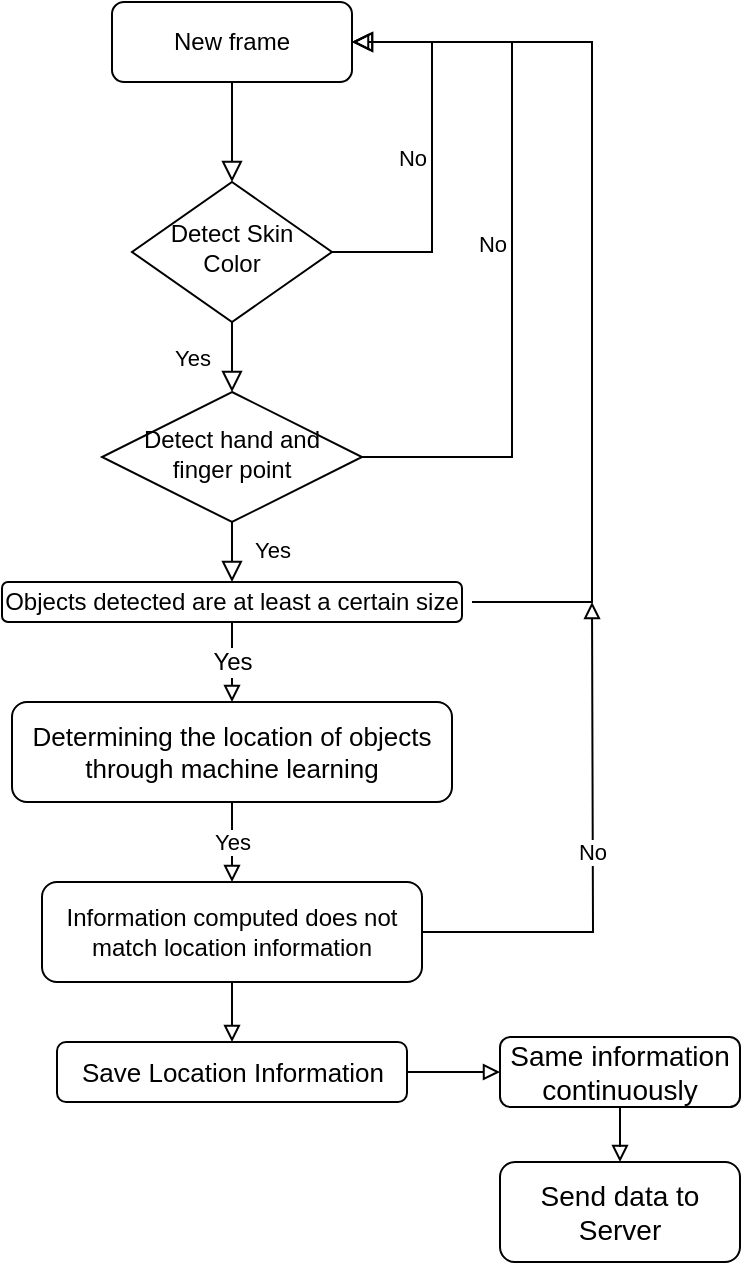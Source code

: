 <mxfile version="14.9.0" type="device"><diagram id="C5RBs43oDa-KdzZeNtuy" name="Page-1"><mxGraphModel dx="782" dy="468" grid="1" gridSize="10" guides="1" tooltips="1" connect="1" arrows="1" fold="1" page="1" pageScale="1" pageWidth="827" pageHeight="1169" math="0" shadow="0"><root><mxCell id="WIyWlLk6GJQsqaUBKTNV-0"/><mxCell id="WIyWlLk6GJQsqaUBKTNV-1" parent="WIyWlLk6GJQsqaUBKTNV-0"/><mxCell id="WIyWlLk6GJQsqaUBKTNV-2" value="" style="rounded=0;html=1;jettySize=auto;orthogonalLoop=1;fontSize=11;endArrow=block;endFill=0;endSize=8;strokeWidth=1;shadow=0;labelBackgroundColor=none;edgeStyle=orthogonalEdgeStyle;" parent="WIyWlLk6GJQsqaUBKTNV-1" source="WIyWlLk6GJQsqaUBKTNV-3" target="WIyWlLk6GJQsqaUBKTNV-6" edge="1"><mxGeometry relative="1" as="geometry"/></mxCell><mxCell id="WIyWlLk6GJQsqaUBKTNV-3" value="New frame" style="rounded=1;whiteSpace=wrap;html=1;fontSize=12;glass=0;strokeWidth=1;shadow=0;" parent="WIyWlLk6GJQsqaUBKTNV-1" vertex="1"><mxGeometry x="160" y="80" width="120" height="40" as="geometry"/></mxCell><mxCell id="WIyWlLk6GJQsqaUBKTNV-4" value="Yes" style="rounded=0;html=1;jettySize=auto;orthogonalLoop=1;fontSize=11;endArrow=block;endFill=0;endSize=8;strokeWidth=1;shadow=0;labelBackgroundColor=none;edgeStyle=orthogonalEdgeStyle;" parent="WIyWlLk6GJQsqaUBKTNV-1" source="WIyWlLk6GJQsqaUBKTNV-6" target="WIyWlLk6GJQsqaUBKTNV-10" edge="1"><mxGeometry y="20" relative="1" as="geometry"><mxPoint as="offset"/></mxGeometry></mxCell><mxCell id="WIyWlLk6GJQsqaUBKTNV-5" value="No" style="edgeStyle=orthogonalEdgeStyle;rounded=0;html=1;jettySize=auto;orthogonalLoop=1;fontSize=11;endArrow=block;endFill=0;endSize=8;strokeWidth=1;shadow=0;labelBackgroundColor=none;entryX=1;entryY=0.5;entryDx=0;entryDy=0;exitX=1;exitY=0.5;exitDx=0;exitDy=0;" parent="WIyWlLk6GJQsqaUBKTNV-1" source="WIyWlLk6GJQsqaUBKTNV-6" target="WIyWlLk6GJQsqaUBKTNV-3" edge="1"><mxGeometry y="10" relative="1" as="geometry"><mxPoint as="offset"/><Array as="points"><mxPoint x="320" y="205"/><mxPoint x="320" y="100"/></Array></mxGeometry></mxCell><mxCell id="WIyWlLk6GJQsqaUBKTNV-6" value="Detect Skin Color" style="rhombus;whiteSpace=wrap;html=1;shadow=0;fontFamily=Helvetica;fontSize=12;align=center;strokeWidth=1;spacing=6;spacingTop=-4;" parent="WIyWlLk6GJQsqaUBKTNV-1" vertex="1"><mxGeometry x="170" y="170" width="100" height="70" as="geometry"/></mxCell><mxCell id="WIyWlLk6GJQsqaUBKTNV-8" value="Yes" style="rounded=0;html=1;jettySize=auto;orthogonalLoop=1;fontSize=11;endArrow=block;endFill=0;endSize=8;strokeWidth=1;shadow=0;labelBackgroundColor=none;edgeStyle=orthogonalEdgeStyle;entryX=0.5;entryY=0;entryDx=0;entryDy=0;" parent="WIyWlLk6GJQsqaUBKTNV-1" source="WIyWlLk6GJQsqaUBKTNV-10" target="F9HoBt1ggz1lPqlw747F-7" edge="1"><mxGeometry x="0.333" y="20" relative="1" as="geometry"><mxPoint as="offset"/></mxGeometry></mxCell><mxCell id="WIyWlLk6GJQsqaUBKTNV-9" value="No" style="edgeStyle=orthogonalEdgeStyle;rounded=0;html=1;jettySize=auto;orthogonalLoop=1;fontSize=11;endArrow=block;endFill=0;endSize=8;strokeWidth=1;shadow=0;labelBackgroundColor=none;exitX=1;exitY=0.5;exitDx=0;exitDy=0;" parent="WIyWlLk6GJQsqaUBKTNV-1" source="WIyWlLk6GJQsqaUBKTNV-10" edge="1"><mxGeometry y="10" relative="1" as="geometry"><mxPoint as="offset"/><mxPoint x="280" y="100" as="targetPoint"/><Array as="points"><mxPoint x="360" y="308"/><mxPoint x="360" y="100"/></Array></mxGeometry></mxCell><mxCell id="WIyWlLk6GJQsqaUBKTNV-10" value="Detect hand and finger point" style="rhombus;whiteSpace=wrap;html=1;shadow=0;fontFamily=Helvetica;fontSize=12;align=center;strokeWidth=1;spacing=6;spacingTop=-4;" parent="WIyWlLk6GJQsqaUBKTNV-1" vertex="1"><mxGeometry x="155" y="275" width="130" height="65" as="geometry"/></mxCell><mxCell id="F9HoBt1ggz1lPqlw747F-3" value="Yes" style="edgeStyle=orthogonalEdgeStyle;rounded=0;orthogonalLoop=1;jettySize=auto;html=1;entryX=0.5;entryY=0;entryDx=0;entryDy=0;endArrow=block;endFill=0;verticalAlign=middle;horizontal=1;" edge="1" parent="WIyWlLk6GJQsqaUBKTNV-1" source="WIyWlLk6GJQsqaUBKTNV-11" target="F9HoBt1ggz1lPqlw747F-2"><mxGeometry relative="1" as="geometry"/></mxCell><mxCell id="WIyWlLk6GJQsqaUBKTNV-11" value="&lt;span style=&quot;font-family: &amp;#34;helvetica&amp;#34; , &amp;#34;apple sd gothic neo&amp;#34; , sans-serif ; font-size: 13px ; background-color: rgb(255 , 255 , 255)&quot;&gt;Determining the location of objects through machine learning&lt;/span&gt;" style="rounded=1;whiteSpace=wrap;html=1;fontSize=12;glass=0;strokeWidth=1;shadow=0;" parent="WIyWlLk6GJQsqaUBKTNV-1" vertex="1"><mxGeometry x="110" y="430" width="220" height="50" as="geometry"/></mxCell><mxCell id="F9HoBt1ggz1lPqlw747F-4" value="No" style="edgeStyle=orthogonalEdgeStyle;rounded=0;orthogonalLoop=1;jettySize=auto;html=1;exitX=1;exitY=0.5;exitDx=0;exitDy=0;endArrow=block;endFill=0;verticalAlign=middle;" edge="1" parent="WIyWlLk6GJQsqaUBKTNV-1" source="F9HoBt1ggz1lPqlw747F-2"><mxGeometry relative="1" as="geometry"><mxPoint x="400" y="380" as="targetPoint"/></mxGeometry></mxCell><mxCell id="F9HoBt1ggz1lPqlw747F-11" style="edgeStyle=orthogonalEdgeStyle;rounded=0;orthogonalLoop=1;jettySize=auto;html=1;fontSize=12;endArrow=block;endFill=0;verticalAlign=middle;" edge="1" parent="WIyWlLk6GJQsqaUBKTNV-1" source="F9HoBt1ggz1lPqlw747F-2" target="F9HoBt1ggz1lPqlw747F-10"><mxGeometry relative="1" as="geometry"/></mxCell><mxCell id="F9HoBt1ggz1lPqlw747F-2" value="&lt;span style=&quot;font-family: &amp;#34;helvetica&amp;#34; , &amp;#34;apple sd gothic neo&amp;#34; , sans-serif ; background-color: rgb(255 , 255 , 255)&quot;&gt;Information computed does not match location information&lt;/span&gt;" style="rounded=1;whiteSpace=wrap;html=1;" vertex="1" parent="WIyWlLk6GJQsqaUBKTNV-1"><mxGeometry x="125" y="520" width="190" height="50" as="geometry"/></mxCell><mxCell id="F9HoBt1ggz1lPqlw747F-8" value="Yes" style="edgeStyle=orthogonalEdgeStyle;rounded=0;orthogonalLoop=1;jettySize=auto;html=1;fontSize=12;endArrow=block;endFill=0;verticalAlign=middle;" edge="1" parent="WIyWlLk6GJQsqaUBKTNV-1" source="F9HoBt1ggz1lPqlw747F-7" target="WIyWlLk6GJQsqaUBKTNV-11"><mxGeometry relative="1" as="geometry"/></mxCell><mxCell id="F9HoBt1ggz1lPqlw747F-9" style="edgeStyle=orthogonalEdgeStyle;rounded=0;orthogonalLoop=1;jettySize=auto;html=1;fontSize=12;endArrow=block;endFill=0;verticalAlign=middle;" edge="1" parent="WIyWlLk6GJQsqaUBKTNV-1"><mxGeometry relative="1" as="geometry"><mxPoint x="280" y="100" as="targetPoint"/><mxPoint x="340" y="380" as="sourcePoint"/><Array as="points"><mxPoint x="400" y="380"/><mxPoint x="400" y="100"/></Array></mxGeometry></mxCell><mxCell id="F9HoBt1ggz1lPqlw747F-7" value="&#10;&#10;&lt;span style=&quot;color: rgb(0, 0, 0); font-family: helvetica, &amp;quot;apple sd gothic neo&amp;quot;, sans-serif; font-size: 12px; font-style: normal; font-weight: 400; letter-spacing: normal; text-indent: 0px; text-transform: none; word-spacing: 0px; background-color: rgb(255, 255, 255); display: inline; float: none;&quot;&gt;Objects detected are at least a certain size&lt;/span&gt;&#10;&#10;" style="rounded=1;whiteSpace=wrap;html=1;fontSize=12;" vertex="1" parent="WIyWlLk6GJQsqaUBKTNV-1"><mxGeometry x="105" y="370" width="230" height="20" as="geometry"/></mxCell><mxCell id="F9HoBt1ggz1lPqlw747F-13" value="" style="edgeStyle=orthogonalEdgeStyle;rounded=0;orthogonalLoop=1;jettySize=auto;html=1;fontSize=12;endArrow=block;endFill=0;verticalAlign=middle;" edge="1" parent="WIyWlLk6GJQsqaUBKTNV-1" source="F9HoBt1ggz1lPqlw747F-10" target="F9HoBt1ggz1lPqlw747F-12"><mxGeometry relative="1" as="geometry"/></mxCell><mxCell id="F9HoBt1ggz1lPqlw747F-10" value="&lt;span style=&quot;font-family: &amp;#34;helvetica&amp;#34; , &amp;#34;apple sd gothic neo&amp;#34; , sans-serif ; font-size: 13px ; background-color: rgb(255 , 255 , 255)&quot;&gt;Save Location Information&lt;/span&gt;" style="rounded=1;whiteSpace=wrap;html=1;fontSize=12;" vertex="1" parent="WIyWlLk6GJQsqaUBKTNV-1"><mxGeometry x="132.5" y="600" width="175" height="30" as="geometry"/></mxCell><mxCell id="F9HoBt1ggz1lPqlw747F-14" style="edgeStyle=orthogonalEdgeStyle;rounded=0;orthogonalLoop=1;jettySize=auto;html=1;fontSize=12;endArrow=block;endFill=0;verticalAlign=middle;" edge="1" parent="WIyWlLk6GJQsqaUBKTNV-1" source="F9HoBt1ggz1lPqlw747F-12" target="F9HoBt1ggz1lPqlw747F-15"><mxGeometry relative="1" as="geometry"><mxPoint x="414" y="670" as="targetPoint"/></mxGeometry></mxCell><mxCell id="F9HoBt1ggz1lPqlw747F-12" value="&lt;span style=&quot;font-family: &amp;#34;helvetica&amp;#34; , &amp;#34;apple sd gothic neo&amp;#34; , sans-serif ; font-size: 14px ; background-color: rgb(255 , 255 , 255)&quot;&gt;Same information continuously&lt;/span&gt;" style="whiteSpace=wrap;html=1;rounded=1;" vertex="1" parent="WIyWlLk6GJQsqaUBKTNV-1"><mxGeometry x="354" y="597.5" width="120" height="35" as="geometry"/></mxCell><mxCell id="F9HoBt1ggz1lPqlw747F-15" value="&lt;span style=&quot;color: rgb(0 , 0 , 0) ; font-family: &amp;#34;helvetica&amp;#34; , &amp;#34;apple sd gothic neo&amp;#34; , sans-serif ; font-size: 14px ; font-style: normal ; font-weight: 400 ; letter-spacing: normal ; text-indent: 0px ; text-transform: none ; word-spacing: 0px ; background-color: rgb(255 , 255 , 255) ; display: inline ; float: none&quot;&gt;Send data to Server&lt;/span&gt;" style="rounded=1;whiteSpace=wrap;html=1;fontSize=12;" vertex="1" parent="WIyWlLk6GJQsqaUBKTNV-1"><mxGeometry x="354" y="660" width="120" height="50" as="geometry"/></mxCell></root></mxGraphModel></diagram></mxfile>